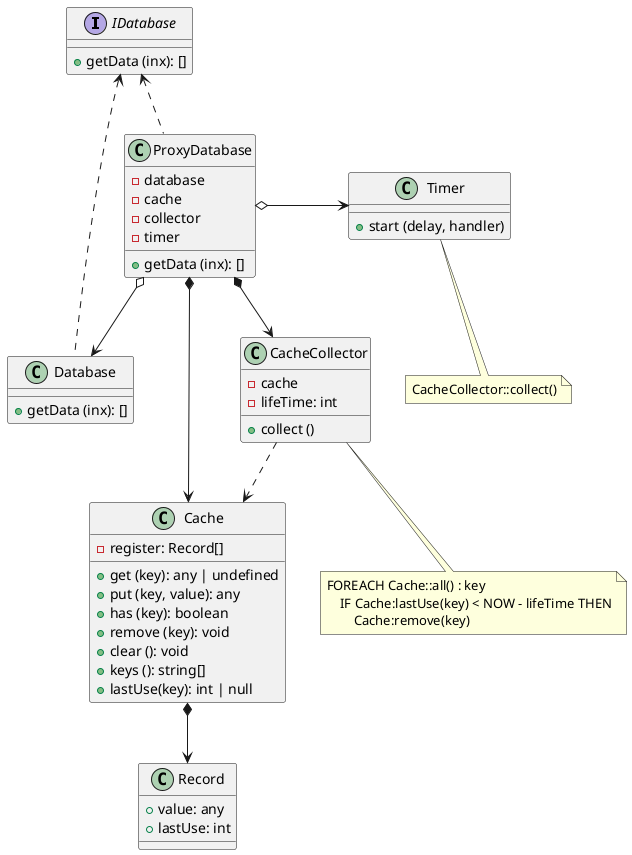 @startuml

interface IDatabase {
    + getData (inx): []
}

class Database {
    + getData (inx): []
}

class ProxyDatabase {
    - database
    - cache
    - collector
    - timer
    + getData (inx): []
}

class Record {
    + value: any
    + lastUse: int
}

class Cache {
    - register: Record[]
    + get (key): any | undefined
    + put (key, value): any
    + has (key): boolean
    + remove (key): void
    + clear (): void
    + keys (): string[]
    + lastUse(key): int | null
}

class CacheCollector {
    - cache
    - lifeTime: int
    + collect ()
}

class Timer {
    + start (delay, handler)
}

note as HandleTimer
    CacheCollector::collect()
end note

note as ClearNote
    FOREACH Cache::all() : key
        IF Cache:lastUse(key) < NOW - lifeTime THEN
            Cache:remove(key)
end note

IDatabase <.. Database
IDatabase <.. ProxyDatabase

ProxyDatabase o--> Database
ProxyDatabase *--> Cache
ProxyDatabase *--> CacheCollector
ProxyDatabase o-> Timer

Cache *--> Record

CacheCollector ..> Cache
CacheCollector ..> ClearNote

Timer ..> HandleTimer

@enduml
